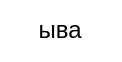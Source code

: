 <mxfile version="21.8.2" type="github">
  <diagram name="Страница — 1" id="0XH3443wWTrE-DRajT2g">
    <mxGraphModel dx="443" dy="797" grid="1" gridSize="10" guides="1" tooltips="1" connect="1" arrows="1" fold="1" page="1" pageScale="1" pageWidth="827" pageHeight="1169" math="0" shadow="0">
      <root>
        <mxCell id="0" />
        <mxCell id="1" parent="0" />
        <mxCell id="sZ0_ZarjVZ2fqSydCsme-1" value="ыва&lt;br&gt;" style="text;strokeColor=none;align=center;fillColor=none;html=1;verticalAlign=middle;whiteSpace=wrap;rounded=0;" vertex="1" parent="1">
          <mxGeometry x="300" y="240" width="60" height="30" as="geometry" />
        </mxCell>
      </root>
    </mxGraphModel>
  </diagram>
</mxfile>
